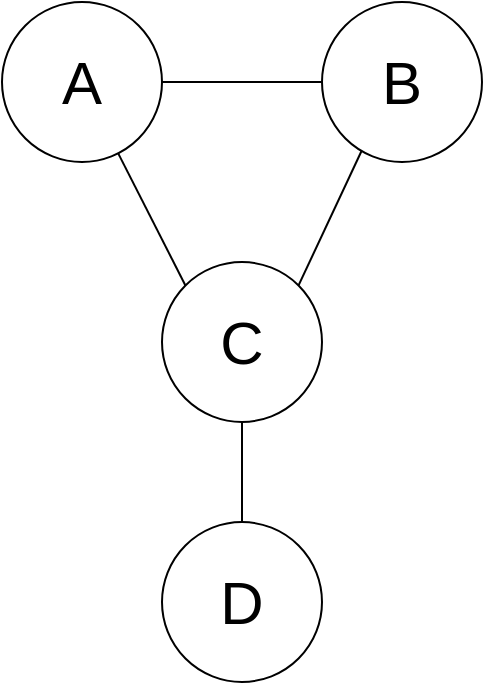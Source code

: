 <mxfile version="15.5.8" type="device"><diagram id="Vrdhbcx7hhDNMPMXN-v1" name="Page-1"><mxGraphModel dx="1102" dy="582" grid="1" gridSize="10" guides="1" tooltips="1" connect="1" arrows="1" fold="1" page="1" pageScale="1" pageWidth="827" pageHeight="1169" math="0" shadow="0"><root><mxCell id="0"/><mxCell id="1" parent="0"/><mxCell id="4kP6KzICDpYl1c5XRvbZ-5" style="rounded=0;orthogonalLoop=1;jettySize=auto;html=1;entryX=0;entryY=0;entryDx=0;entryDy=0;fontSize=30;endArrow=none;endFill=0;" parent="1" source="4kP6KzICDpYl1c5XRvbZ-1" target="4kP6KzICDpYl1c5XRvbZ-3" edge="1"><mxGeometry relative="1" as="geometry"/></mxCell><mxCell id="hp0_uMfFUyRSWHCQZVGq-1" value="" style="edgeStyle=none;rounded=0;orthogonalLoop=1;jettySize=auto;html=1;fontSize=30;endArrow=none;endFill=0;" edge="1" parent="1" source="4kP6KzICDpYl1c5XRvbZ-1" target="4kP6KzICDpYl1c5XRvbZ-2"><mxGeometry relative="1" as="geometry"/></mxCell><mxCell id="4kP6KzICDpYl1c5XRvbZ-1" value="&lt;font style=&quot;font-size: 30px&quot;&gt;A&lt;/font&gt;" style="ellipse;whiteSpace=wrap;html=1;aspect=fixed;" parent="1" vertex="1"><mxGeometry x="240" y="80" width="80" height="80" as="geometry"/></mxCell><mxCell id="4kP6KzICDpYl1c5XRvbZ-6" style="edgeStyle=none;rounded=0;orthogonalLoop=1;jettySize=auto;html=1;exitX=0.25;exitY=0.925;exitDx=0;exitDy=0;entryX=1;entryY=0;entryDx=0;entryDy=0;fontSize=30;exitPerimeter=0;endArrow=none;endFill=0;" parent="1" source="4kP6KzICDpYl1c5XRvbZ-2" target="4kP6KzICDpYl1c5XRvbZ-3" edge="1"><mxGeometry relative="1" as="geometry"/></mxCell><mxCell id="4kP6KzICDpYl1c5XRvbZ-2" value="&lt;font style=&quot;font-size: 30px&quot;&gt;B&lt;/font&gt;" style="ellipse;whiteSpace=wrap;html=1;aspect=fixed;" parent="1" vertex="1"><mxGeometry x="400" y="80" width="80" height="80" as="geometry"/></mxCell><mxCell id="4kP6KzICDpYl1c5XRvbZ-7" style="edgeStyle=none;rounded=0;orthogonalLoop=1;jettySize=auto;html=1;exitX=0.5;exitY=1;exitDx=0;exitDy=0;fontSize=30;endArrow=none;endFill=0;" parent="1" source="4kP6KzICDpYl1c5XRvbZ-3" target="4kP6KzICDpYl1c5XRvbZ-4" edge="1"><mxGeometry relative="1" as="geometry"/></mxCell><mxCell id="4kP6KzICDpYl1c5XRvbZ-3" value="&lt;font style=&quot;font-size: 30px&quot;&gt;C&lt;/font&gt;" style="ellipse;whiteSpace=wrap;html=1;aspect=fixed;" parent="1" vertex="1"><mxGeometry x="320" y="210" width="80" height="80" as="geometry"/></mxCell><mxCell id="4kP6KzICDpYl1c5XRvbZ-4" value="&lt;font style=&quot;font-size: 30px&quot;&gt;D&lt;/font&gt;" style="ellipse;whiteSpace=wrap;html=1;aspect=fixed;" parent="1" vertex="1"><mxGeometry x="320" y="340" width="80" height="80" as="geometry"/></mxCell></root></mxGraphModel></diagram></mxfile>